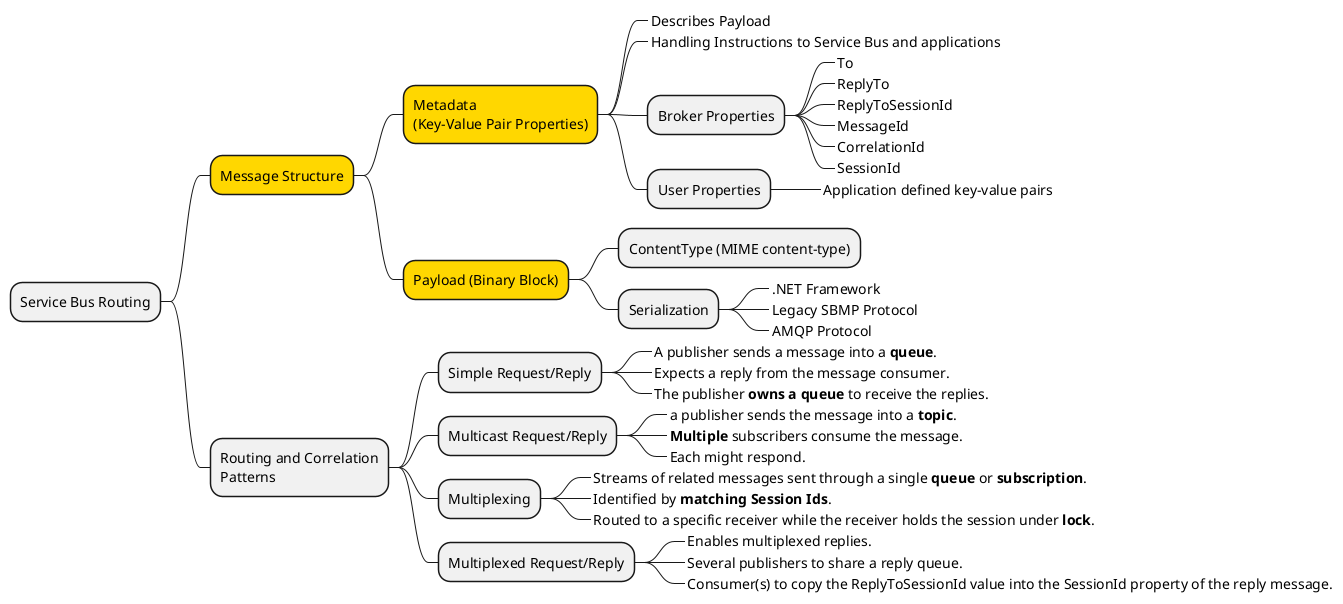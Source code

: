 @startmindmap "Service Bus Routing"
* Service Bus Routing
**[#gold] Message Structure
***[#gold] Metadata\n(Key-Value Pair Properties)
****_ Describes Payload
****_ Handling Instructions to Service Bus and applications
**** Broker Properties
*****_ To
*****_ ReplyTo
*****_ ReplyToSessionId
*****_ MessageId
*****_ CorrelationId
*****_ SessionId
**** User Properties
*****_ Application defined key-value pairs
***[#gold] Payload (Binary Block)
**** ContentType (MIME content-type)
**** Serialization
*****_ .NET Framework
*****_ Legacy SBMP Protocol
*****_ AMQP Protocol

** Routing and Correlation\nPatterns
*** Simple Request/Reply
****_ A publisher sends a message into a **queue**.
****_ Expects a reply from the message consumer.
****_ The publisher **owns a queue** to receive the replies.
*** Multicast Request/Reply
****_ a publisher sends the message into a **topic**.
****_ **Multiple** subscribers consume the message.
****_ Each might respond.
*** Multiplexing
****_ Streams of related messages sent through a single **queue** or **subscription**.
****_ Identified by **matching Session Ids**.
****_ Routed to a specific receiver while the receiver holds the session under **lock**.

*** Multiplexed Request/Reply
****_ Enables multiplexed replies.
****_ Several publishers to share a reply queue.
****_ Consumer(s) to copy the ReplyToSessionId value into the SessionId property of the reply message.
@endmindmap
